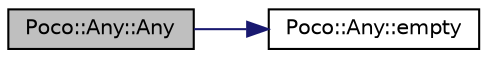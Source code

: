 digraph "Poco::Any::Any"
{
 // LATEX_PDF_SIZE
  edge [fontname="Helvetica",fontsize="10",labelfontname="Helvetica",labelfontsize="10"];
  node [fontname="Helvetica",fontsize="10",shape=record];
  rankdir="LR";
  Node1 [label="Poco::Any::Any",height=0.2,width=0.4,color="black", fillcolor="grey75", style="filled", fontcolor="black",tooltip="Copy constructor, works with both empty and initialized Any values."];
  Node1 -> Node2 [color="midnightblue",fontsize="10",style="solid",fontname="Helvetica"];
  Node2 [label="Poco::Any::empty",height=0.2,width=0.4,color="black", fillcolor="white", style="filled",URL="$classPoco_1_1Any.html#a1058a57722be58cd8dc829ec5613a35f",tooltip="Returns true if the Any is empty."];
}
